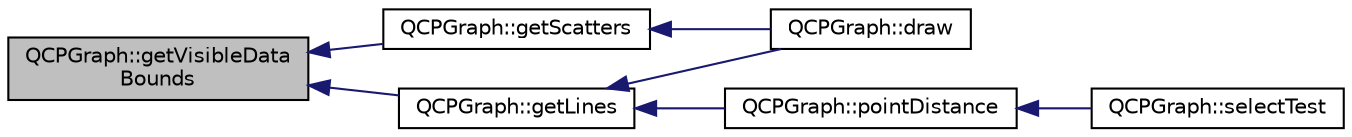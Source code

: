 digraph "QCPGraph::getVisibleDataBounds"
{
  edge [fontname="Helvetica",fontsize="10",labelfontname="Helvetica",labelfontsize="10"];
  node [fontname="Helvetica",fontsize="10",shape=record];
  rankdir="LR";
  Node493 [label="QCPGraph::getVisibleData\lBounds",height=0.2,width=0.4,color="black", fillcolor="grey75", style="filled", fontcolor="black"];
  Node493 -> Node494 [dir="back",color="midnightblue",fontsize="10",style="solid",fontname="Helvetica"];
  Node494 [label="QCPGraph::getLines",height=0.2,width=0.4,color="black", fillcolor="white", style="filled",URL="$class_q_c_p_graph.html#a563c6da2126300a4d9d2bdee30dad040"];
  Node494 -> Node495 [dir="back",color="midnightblue",fontsize="10",style="solid",fontname="Helvetica"];
  Node495 [label="QCPGraph::draw",height=0.2,width=0.4,color="black", fillcolor="white", style="filled",URL="$class_q_c_p_graph.html#a2b0849598f06e834b43ce18cd13bcdc3"];
  Node494 -> Node496 [dir="back",color="midnightblue",fontsize="10",style="solid",fontname="Helvetica"];
  Node496 [label="QCPGraph::pointDistance",height=0.2,width=0.4,color="black", fillcolor="white", style="filled",URL="$class_q_c_p_graph.html#a89acf99c0b52b8eecb2438adf7ec0170"];
  Node496 -> Node497 [dir="back",color="midnightblue",fontsize="10",style="solid",fontname="Helvetica"];
  Node497 [label="QCPGraph::selectTest",height=0.2,width=0.4,color="black", fillcolor="white", style="filled",URL="$class_q_c_p_graph.html#a6d669d04462d272c6aa0e5f85846d673"];
  Node493 -> Node498 [dir="back",color="midnightblue",fontsize="10",style="solid",fontname="Helvetica"];
  Node498 [label="QCPGraph::getScatters",height=0.2,width=0.4,color="black", fillcolor="white", style="filled",URL="$class_q_c_p_graph.html#a9d7ba5904fdcaca413222335d4b283c3"];
  Node498 -> Node495 [dir="back",color="midnightblue",fontsize="10",style="solid",fontname="Helvetica"];
}

